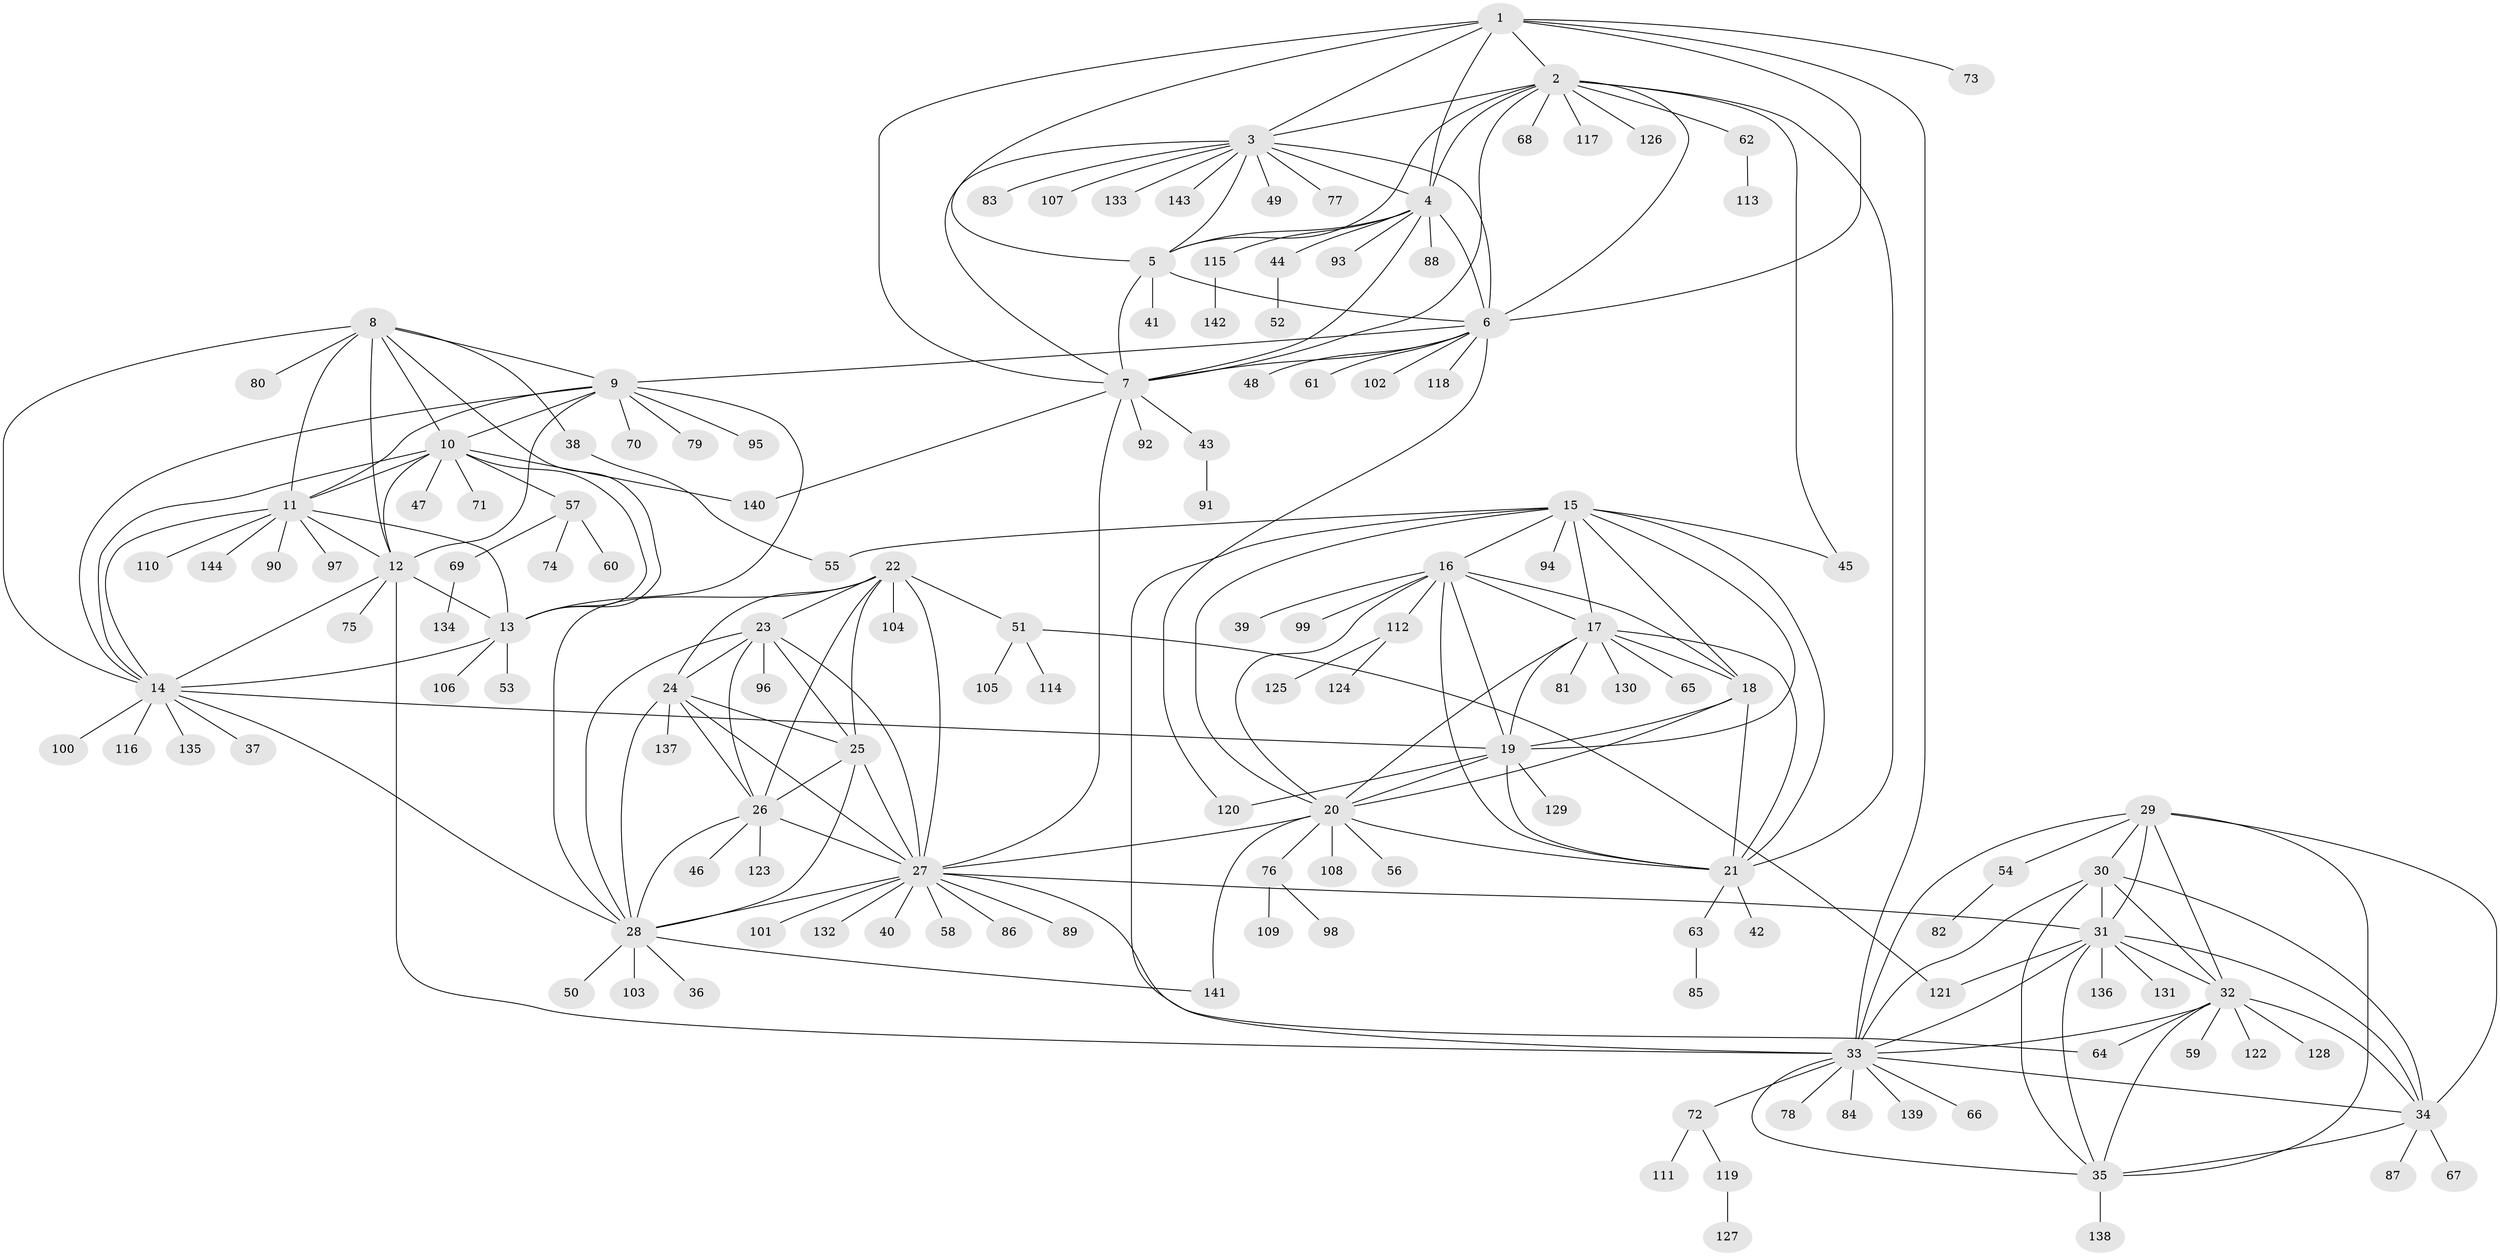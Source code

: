 // coarse degree distribution, {4: 0.05555555555555555, 11: 0.041666666666666664, 7: 0.013888888888888888, 13: 0.041666666666666664, 6: 0.013888888888888888, 1: 0.8194444444444444, 2: 0.013888888888888888}
// Generated by graph-tools (version 1.1) at 2025/58/03/04/25 21:58:10]
// undirected, 144 vertices, 231 edges
graph export_dot {
graph [start="1"]
  node [color=gray90,style=filled];
  1;
  2;
  3;
  4;
  5;
  6;
  7;
  8;
  9;
  10;
  11;
  12;
  13;
  14;
  15;
  16;
  17;
  18;
  19;
  20;
  21;
  22;
  23;
  24;
  25;
  26;
  27;
  28;
  29;
  30;
  31;
  32;
  33;
  34;
  35;
  36;
  37;
  38;
  39;
  40;
  41;
  42;
  43;
  44;
  45;
  46;
  47;
  48;
  49;
  50;
  51;
  52;
  53;
  54;
  55;
  56;
  57;
  58;
  59;
  60;
  61;
  62;
  63;
  64;
  65;
  66;
  67;
  68;
  69;
  70;
  71;
  72;
  73;
  74;
  75;
  76;
  77;
  78;
  79;
  80;
  81;
  82;
  83;
  84;
  85;
  86;
  87;
  88;
  89;
  90;
  91;
  92;
  93;
  94;
  95;
  96;
  97;
  98;
  99;
  100;
  101;
  102;
  103;
  104;
  105;
  106;
  107;
  108;
  109;
  110;
  111;
  112;
  113;
  114;
  115;
  116;
  117;
  118;
  119;
  120;
  121;
  122;
  123;
  124;
  125;
  126;
  127;
  128;
  129;
  130;
  131;
  132;
  133;
  134;
  135;
  136;
  137;
  138;
  139;
  140;
  141;
  142;
  143;
  144;
  1 -- 2;
  1 -- 3;
  1 -- 4;
  1 -- 5;
  1 -- 6;
  1 -- 7;
  1 -- 33;
  1 -- 73;
  2 -- 3;
  2 -- 4;
  2 -- 5;
  2 -- 6;
  2 -- 7;
  2 -- 21;
  2 -- 45;
  2 -- 62;
  2 -- 68;
  2 -- 117;
  2 -- 126;
  3 -- 4;
  3 -- 5;
  3 -- 6;
  3 -- 7;
  3 -- 49;
  3 -- 77;
  3 -- 83;
  3 -- 107;
  3 -- 133;
  3 -- 143;
  4 -- 5;
  4 -- 6;
  4 -- 7;
  4 -- 44;
  4 -- 88;
  4 -- 93;
  4 -- 115;
  5 -- 6;
  5 -- 7;
  5 -- 41;
  6 -- 7;
  6 -- 9;
  6 -- 48;
  6 -- 61;
  6 -- 102;
  6 -- 118;
  6 -- 120;
  7 -- 27;
  7 -- 43;
  7 -- 92;
  7 -- 140;
  8 -- 9;
  8 -- 10;
  8 -- 11;
  8 -- 12;
  8 -- 13;
  8 -- 14;
  8 -- 38;
  8 -- 80;
  9 -- 10;
  9 -- 11;
  9 -- 12;
  9 -- 13;
  9 -- 14;
  9 -- 70;
  9 -- 79;
  9 -- 95;
  10 -- 11;
  10 -- 12;
  10 -- 13;
  10 -- 14;
  10 -- 47;
  10 -- 57;
  10 -- 71;
  10 -- 140;
  11 -- 12;
  11 -- 13;
  11 -- 14;
  11 -- 90;
  11 -- 97;
  11 -- 110;
  11 -- 144;
  12 -- 13;
  12 -- 14;
  12 -- 33;
  12 -- 75;
  13 -- 14;
  13 -- 53;
  13 -- 106;
  14 -- 19;
  14 -- 28;
  14 -- 37;
  14 -- 100;
  14 -- 116;
  14 -- 135;
  15 -- 16;
  15 -- 17;
  15 -- 18;
  15 -- 19;
  15 -- 20;
  15 -- 21;
  15 -- 33;
  15 -- 45;
  15 -- 55;
  15 -- 94;
  16 -- 17;
  16 -- 18;
  16 -- 19;
  16 -- 20;
  16 -- 21;
  16 -- 39;
  16 -- 99;
  16 -- 112;
  17 -- 18;
  17 -- 19;
  17 -- 20;
  17 -- 21;
  17 -- 65;
  17 -- 81;
  17 -- 130;
  18 -- 19;
  18 -- 20;
  18 -- 21;
  19 -- 20;
  19 -- 21;
  19 -- 120;
  19 -- 129;
  20 -- 21;
  20 -- 27;
  20 -- 56;
  20 -- 76;
  20 -- 108;
  20 -- 141;
  21 -- 42;
  21 -- 63;
  22 -- 23;
  22 -- 24;
  22 -- 25;
  22 -- 26;
  22 -- 27;
  22 -- 28;
  22 -- 51;
  22 -- 104;
  23 -- 24;
  23 -- 25;
  23 -- 26;
  23 -- 27;
  23 -- 28;
  23 -- 96;
  24 -- 25;
  24 -- 26;
  24 -- 27;
  24 -- 28;
  24 -- 137;
  25 -- 26;
  25 -- 27;
  25 -- 28;
  26 -- 27;
  26 -- 28;
  26 -- 46;
  26 -- 123;
  27 -- 28;
  27 -- 31;
  27 -- 40;
  27 -- 58;
  27 -- 64;
  27 -- 86;
  27 -- 89;
  27 -- 101;
  27 -- 132;
  28 -- 36;
  28 -- 50;
  28 -- 103;
  28 -- 141;
  29 -- 30;
  29 -- 31;
  29 -- 32;
  29 -- 33;
  29 -- 34;
  29 -- 35;
  29 -- 54;
  30 -- 31;
  30 -- 32;
  30 -- 33;
  30 -- 34;
  30 -- 35;
  31 -- 32;
  31 -- 33;
  31 -- 34;
  31 -- 35;
  31 -- 121;
  31 -- 131;
  31 -- 136;
  32 -- 33;
  32 -- 34;
  32 -- 35;
  32 -- 59;
  32 -- 64;
  32 -- 122;
  32 -- 128;
  33 -- 34;
  33 -- 35;
  33 -- 66;
  33 -- 72;
  33 -- 78;
  33 -- 84;
  33 -- 139;
  34 -- 35;
  34 -- 67;
  34 -- 87;
  35 -- 138;
  38 -- 55;
  43 -- 91;
  44 -- 52;
  51 -- 105;
  51 -- 114;
  51 -- 121;
  54 -- 82;
  57 -- 60;
  57 -- 69;
  57 -- 74;
  62 -- 113;
  63 -- 85;
  69 -- 134;
  72 -- 111;
  72 -- 119;
  76 -- 98;
  76 -- 109;
  112 -- 124;
  112 -- 125;
  115 -- 142;
  119 -- 127;
}
